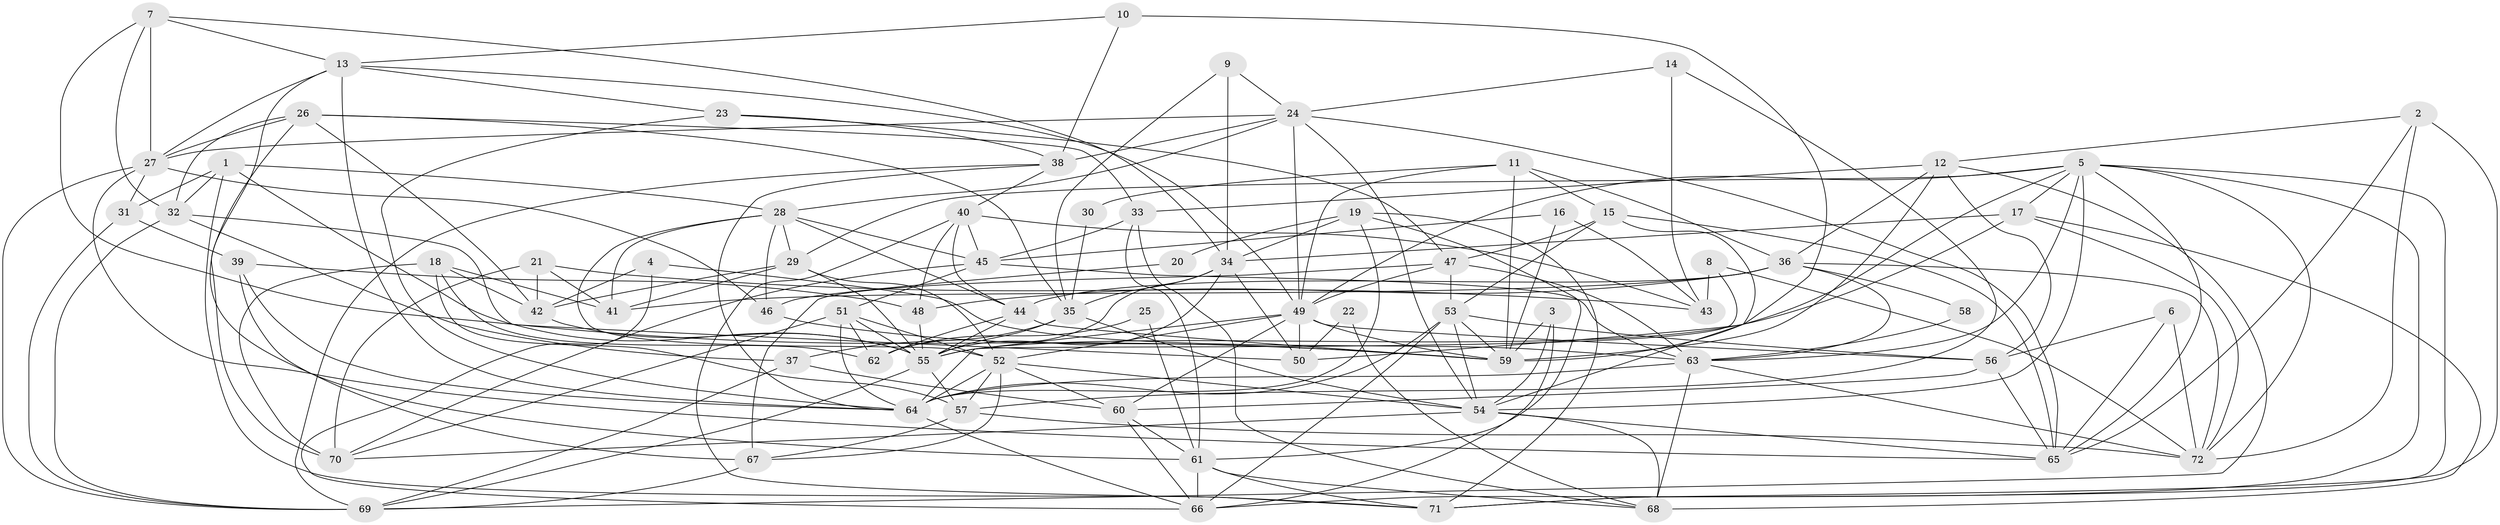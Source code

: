 // original degree distribution, {3: 0.2777777777777778, 5: 0.14583333333333334, 6: 0.11805555555555555, 2: 0.10416666666666667, 4: 0.3194444444444444, 7: 0.034722222222222224}
// Generated by graph-tools (version 1.1) at 2025/26/03/09/25 03:26:18]
// undirected, 72 vertices, 208 edges
graph export_dot {
graph [start="1"]
  node [color=gray90,style=filled];
  1;
  2;
  3;
  4;
  5;
  6;
  7;
  8;
  9;
  10;
  11;
  12;
  13;
  14;
  15;
  16;
  17;
  18;
  19;
  20;
  21;
  22;
  23;
  24;
  25;
  26;
  27;
  28;
  29;
  30;
  31;
  32;
  33;
  34;
  35;
  36;
  37;
  38;
  39;
  40;
  41;
  42;
  43;
  44;
  45;
  46;
  47;
  48;
  49;
  50;
  51;
  52;
  53;
  54;
  55;
  56;
  57;
  58;
  59;
  60;
  61;
  62;
  63;
  64;
  65;
  66;
  67;
  68;
  69;
  70;
  71;
  72;
  1 -- 28 [weight=1.0];
  1 -- 31 [weight=1.0];
  1 -- 32 [weight=1.0];
  1 -- 55 [weight=1.0];
  1 -- 71 [weight=1.0];
  2 -- 12 [weight=1.0];
  2 -- 65 [weight=1.0];
  2 -- 71 [weight=1.0];
  2 -- 72 [weight=1.0];
  3 -- 54 [weight=1.0];
  3 -- 59 [weight=1.0];
  3 -- 66 [weight=1.0];
  4 -- 42 [weight=1.0];
  4 -- 63 [weight=1.0];
  4 -- 66 [weight=1.0];
  5 -- 17 [weight=1.0];
  5 -- 29 [weight=1.0];
  5 -- 49 [weight=1.0];
  5 -- 50 [weight=1.0];
  5 -- 54 [weight=1.0];
  5 -- 63 [weight=1.0];
  5 -- 65 [weight=1.0];
  5 -- 66 [weight=1.0];
  5 -- 71 [weight=1.0];
  5 -- 72 [weight=1.0];
  6 -- 56 [weight=1.0];
  6 -- 65 [weight=1.0];
  6 -- 72 [weight=1.0];
  7 -- 13 [weight=1.0];
  7 -- 27 [weight=1.0];
  7 -- 32 [weight=1.0];
  7 -- 34 [weight=1.0];
  7 -- 59 [weight=1.0];
  8 -- 43 [weight=1.0];
  8 -- 55 [weight=1.0];
  8 -- 72 [weight=1.0];
  9 -- 24 [weight=1.0];
  9 -- 34 [weight=1.0];
  9 -- 35 [weight=1.0];
  10 -- 13 [weight=1.0];
  10 -- 38 [weight=1.0];
  10 -- 59 [weight=1.0];
  11 -- 15 [weight=1.0];
  11 -- 30 [weight=1.0];
  11 -- 36 [weight=1.0];
  11 -- 49 [weight=1.0];
  11 -- 59 [weight=3.0];
  12 -- 33 [weight=1.0];
  12 -- 36 [weight=1.0];
  12 -- 56 [weight=1.0];
  12 -- 59 [weight=1.0];
  12 -- 69 [weight=1.0];
  13 -- 23 [weight=1.0];
  13 -- 27 [weight=1.0];
  13 -- 49 [weight=1.0];
  13 -- 61 [weight=1.0];
  13 -- 64 [weight=1.0];
  14 -- 24 [weight=1.0];
  14 -- 43 [weight=1.0];
  14 -- 57 [weight=1.0];
  15 -- 47 [weight=1.0];
  15 -- 53 [weight=1.0];
  15 -- 54 [weight=1.0];
  15 -- 65 [weight=1.0];
  16 -- 43 [weight=1.0];
  16 -- 45 [weight=1.0];
  16 -- 59 [weight=1.0];
  17 -- 34 [weight=1.0];
  17 -- 55 [weight=1.0];
  17 -- 68 [weight=1.0];
  17 -- 72 [weight=1.0];
  18 -- 41 [weight=1.0];
  18 -- 42 [weight=1.0];
  18 -- 57 [weight=1.0];
  18 -- 62 [weight=1.0];
  18 -- 70 [weight=1.0];
  19 -- 20 [weight=1.0];
  19 -- 34 [weight=1.0];
  19 -- 61 [weight=1.0];
  19 -- 64 [weight=1.0];
  19 -- 71 [weight=1.0];
  20 -- 46 [weight=1.0];
  21 -- 41 [weight=1.0];
  21 -- 42 [weight=1.0];
  21 -- 43 [weight=1.0];
  21 -- 70 [weight=1.0];
  22 -- 50 [weight=1.0];
  22 -- 68 [weight=1.0];
  23 -- 38 [weight=1.0];
  23 -- 47 [weight=1.0];
  23 -- 64 [weight=1.0];
  24 -- 27 [weight=1.0];
  24 -- 28 [weight=1.0];
  24 -- 38 [weight=1.0];
  24 -- 49 [weight=1.0];
  24 -- 54 [weight=1.0];
  24 -- 65 [weight=1.0];
  25 -- 61 [weight=1.0];
  25 -- 62 [weight=1.0];
  26 -- 27 [weight=1.0];
  26 -- 32 [weight=1.0];
  26 -- 33 [weight=1.0];
  26 -- 35 [weight=1.0];
  26 -- 42 [weight=1.0];
  26 -- 70 [weight=1.0];
  27 -- 31 [weight=1.0];
  27 -- 46 [weight=1.0];
  27 -- 65 [weight=1.0];
  27 -- 69 [weight=1.0];
  28 -- 29 [weight=1.0];
  28 -- 41 [weight=1.0];
  28 -- 44 [weight=1.0];
  28 -- 45 [weight=1.0];
  28 -- 46 [weight=1.0];
  28 -- 52 [weight=1.0];
  29 -- 41 [weight=1.0];
  29 -- 42 [weight=1.0];
  29 -- 52 [weight=1.0];
  29 -- 55 [weight=1.0];
  30 -- 35 [weight=1.0];
  31 -- 39 [weight=1.0];
  31 -- 69 [weight=1.0];
  32 -- 37 [weight=1.0];
  32 -- 50 [weight=1.0];
  32 -- 69 [weight=1.0];
  33 -- 45 [weight=1.0];
  33 -- 61 [weight=1.0];
  33 -- 68 [weight=1.0];
  34 -- 35 [weight=1.0];
  34 -- 50 [weight=1.0];
  34 -- 55 [weight=1.0];
  34 -- 62 [weight=1.0];
  35 -- 37 [weight=1.0];
  35 -- 54 [weight=1.0];
  35 -- 55 [weight=1.0];
  36 -- 41 [weight=1.0];
  36 -- 44 [weight=1.0];
  36 -- 48 [weight=1.0];
  36 -- 58 [weight=1.0];
  36 -- 63 [weight=1.0];
  36 -- 72 [weight=1.0];
  37 -- 60 [weight=1.0];
  37 -- 69 [weight=1.0];
  38 -- 40 [weight=1.0];
  38 -- 64 [weight=1.0];
  38 -- 69 [weight=1.0];
  39 -- 48 [weight=1.0];
  39 -- 64 [weight=2.0];
  39 -- 67 [weight=1.0];
  40 -- 43 [weight=1.0];
  40 -- 44 [weight=1.0];
  40 -- 45 [weight=1.0];
  40 -- 48 [weight=1.0];
  40 -- 71 [weight=1.0];
  42 -- 55 [weight=1.0];
  44 -- 55 [weight=1.0];
  44 -- 59 [weight=1.0];
  44 -- 62 [weight=1.0];
  45 -- 51 [weight=1.0];
  45 -- 63 [weight=1.0];
  45 -- 70 [weight=1.0];
  46 -- 59 [weight=1.0];
  47 -- 49 [weight=1.0];
  47 -- 53 [weight=1.0];
  47 -- 63 [weight=1.0];
  47 -- 67 [weight=1.0];
  48 -- 55 [weight=1.0];
  49 -- 50 [weight=1.0];
  49 -- 52 [weight=1.0];
  49 -- 56 [weight=1.0];
  49 -- 59 [weight=1.0];
  49 -- 60 [weight=1.0];
  49 -- 64 [weight=1.0];
  51 -- 52 [weight=1.0];
  51 -- 55 [weight=1.0];
  51 -- 62 [weight=1.0];
  51 -- 64 [weight=1.0];
  51 -- 70 [weight=1.0];
  52 -- 54 [weight=1.0];
  52 -- 57 [weight=1.0];
  52 -- 60 [weight=1.0];
  52 -- 64 [weight=2.0];
  52 -- 67 [weight=1.0];
  53 -- 54 [weight=2.0];
  53 -- 56 [weight=1.0];
  53 -- 59 [weight=1.0];
  53 -- 64 [weight=1.0];
  53 -- 66 [weight=1.0];
  54 -- 65 [weight=1.0];
  54 -- 68 [weight=1.0];
  54 -- 70 [weight=1.0];
  55 -- 57 [weight=1.0];
  55 -- 69 [weight=1.0];
  56 -- 60 [weight=1.0];
  56 -- 65 [weight=1.0];
  57 -- 67 [weight=1.0];
  57 -- 72 [weight=1.0];
  58 -- 63 [weight=1.0];
  60 -- 61 [weight=1.0];
  60 -- 66 [weight=1.0];
  61 -- 66 [weight=1.0];
  61 -- 68 [weight=1.0];
  61 -- 71 [weight=1.0];
  63 -- 64 [weight=1.0];
  63 -- 68 [weight=1.0];
  63 -- 72 [weight=1.0];
  64 -- 66 [weight=1.0];
  67 -- 69 [weight=1.0];
}
